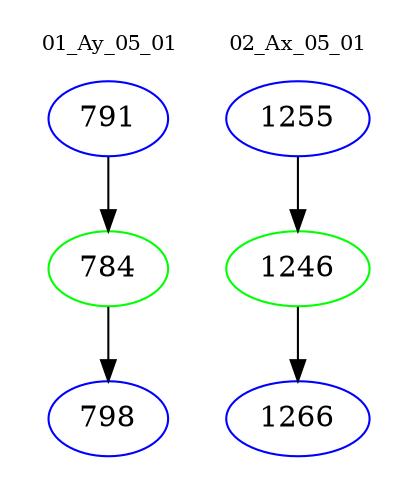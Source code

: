 digraph{
subgraph cluster_0 {
color = white
label = "01_Ay_05_01";
fontsize=10;
T0_791 [label="791", color="blue"]
T0_791 -> T0_784 [color="black"]
T0_784 [label="784", color="green"]
T0_784 -> T0_798 [color="black"]
T0_798 [label="798", color="blue"]
}
subgraph cluster_1 {
color = white
label = "02_Ax_05_01";
fontsize=10;
T1_1255 [label="1255", color="blue"]
T1_1255 -> T1_1246 [color="black"]
T1_1246 [label="1246", color="green"]
T1_1246 -> T1_1266 [color="black"]
T1_1266 [label="1266", color="blue"]
}
}
